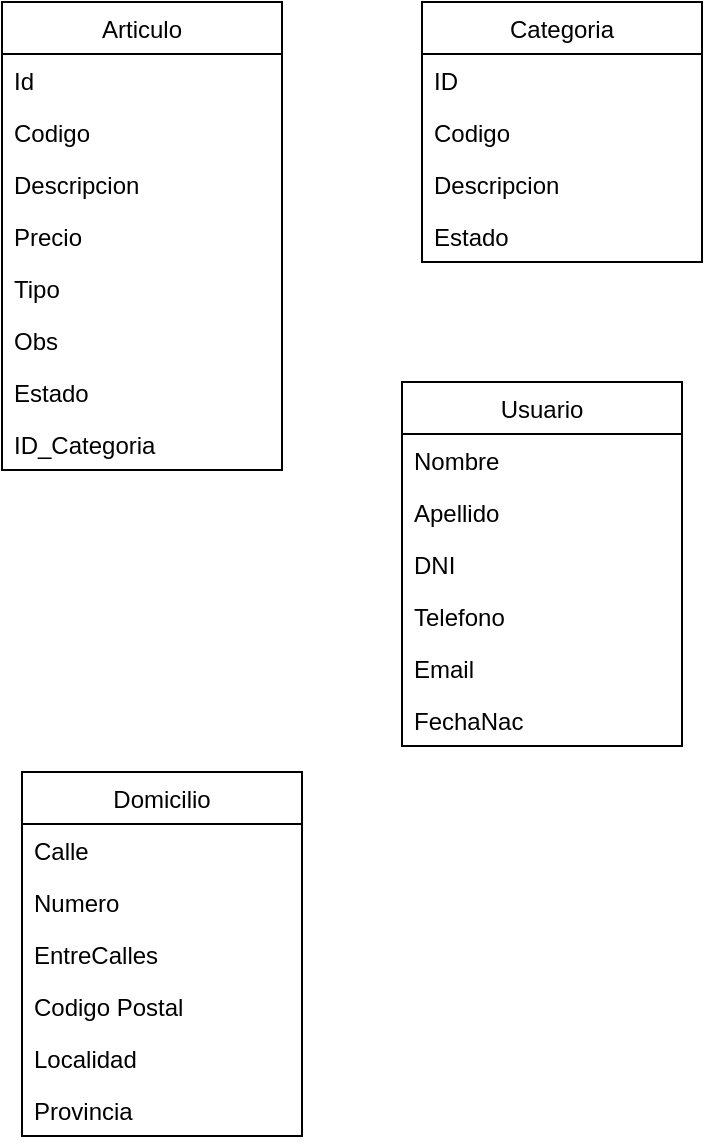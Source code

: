 <mxfile version="18.2.0" type="github">
  <diagram name="Page-1" id="58cdce13-f638-feb5-8d6f-7d28b1aa9fa0">
    <mxGraphModel dx="440" dy="916" grid="1" gridSize="10" guides="1" tooltips="1" connect="1" arrows="1" fold="1" page="1" pageScale="1" pageWidth="1100" pageHeight="850" background="none" math="0" shadow="0">
      <root>
        <mxCell id="0" />
        <mxCell id="1" parent="0" />
        <mxCell id="4r9tOcqemsS-EXLaSC5y-1" value="Articulo" style="swimlane;fontStyle=0;childLayout=stackLayout;horizontal=1;startSize=26;fillColor=none;horizontalStack=0;resizeParent=1;resizeParentMax=0;resizeLast=0;collapsible=1;marginBottom=0;" vertex="1" parent="1">
          <mxGeometry x="400" y="40" width="140" height="234" as="geometry" />
        </mxCell>
        <mxCell id="4r9tOcqemsS-EXLaSC5y-2" value="Id" style="text;strokeColor=none;fillColor=none;align=left;verticalAlign=top;spacingLeft=4;spacingRight=4;overflow=hidden;rotatable=0;points=[[0,0.5],[1,0.5]];portConstraint=eastwest;" vertex="1" parent="4r9tOcqemsS-EXLaSC5y-1">
          <mxGeometry y="26" width="140" height="26" as="geometry" />
        </mxCell>
        <mxCell id="4r9tOcqemsS-EXLaSC5y-3" value="Codigo" style="text;strokeColor=none;fillColor=none;align=left;verticalAlign=top;spacingLeft=4;spacingRight=4;overflow=hidden;rotatable=0;points=[[0,0.5],[1,0.5]];portConstraint=eastwest;" vertex="1" parent="4r9tOcqemsS-EXLaSC5y-1">
          <mxGeometry y="52" width="140" height="26" as="geometry" />
        </mxCell>
        <mxCell id="4r9tOcqemsS-EXLaSC5y-4" value="Descripcion" style="text;strokeColor=none;fillColor=none;align=left;verticalAlign=top;spacingLeft=4;spacingRight=4;overflow=hidden;rotatable=0;points=[[0,0.5],[1,0.5]];portConstraint=eastwest;" vertex="1" parent="4r9tOcqemsS-EXLaSC5y-1">
          <mxGeometry y="78" width="140" height="26" as="geometry" />
        </mxCell>
        <mxCell id="4r9tOcqemsS-EXLaSC5y-13" value="Precio" style="text;strokeColor=none;fillColor=none;align=left;verticalAlign=top;spacingLeft=4;spacingRight=4;overflow=hidden;rotatable=0;points=[[0,0.5],[1,0.5]];portConstraint=eastwest;" vertex="1" parent="4r9tOcqemsS-EXLaSC5y-1">
          <mxGeometry y="104" width="140" height="26" as="geometry" />
        </mxCell>
        <mxCell id="4r9tOcqemsS-EXLaSC5y-14" value="Tipo" style="text;strokeColor=none;fillColor=none;align=left;verticalAlign=top;spacingLeft=4;spacingRight=4;overflow=hidden;rotatable=0;points=[[0,0.5],[1,0.5]];portConstraint=eastwest;" vertex="1" parent="4r9tOcqemsS-EXLaSC5y-1">
          <mxGeometry y="130" width="140" height="26" as="geometry" />
        </mxCell>
        <mxCell id="4r9tOcqemsS-EXLaSC5y-15" value="Obs" style="text;strokeColor=none;fillColor=none;align=left;verticalAlign=top;spacingLeft=4;spacingRight=4;overflow=hidden;rotatable=0;points=[[0,0.5],[1,0.5]];portConstraint=eastwest;" vertex="1" parent="4r9tOcqemsS-EXLaSC5y-1">
          <mxGeometry y="156" width="140" height="26" as="geometry" />
        </mxCell>
        <mxCell id="4r9tOcqemsS-EXLaSC5y-16" value="Estado" style="text;strokeColor=none;fillColor=none;align=left;verticalAlign=top;spacingLeft=4;spacingRight=4;overflow=hidden;rotatable=0;points=[[0,0.5],[1,0.5]];portConstraint=eastwest;" vertex="1" parent="4r9tOcqemsS-EXLaSC5y-1">
          <mxGeometry y="182" width="140" height="26" as="geometry" />
        </mxCell>
        <mxCell id="4r9tOcqemsS-EXLaSC5y-17" value="ID_Categoria" style="text;strokeColor=none;fillColor=none;align=left;verticalAlign=top;spacingLeft=4;spacingRight=4;overflow=hidden;rotatable=0;points=[[0,0.5],[1,0.5]];portConstraint=eastwest;" vertex="1" parent="4r9tOcqemsS-EXLaSC5y-1">
          <mxGeometry y="208" width="140" height="26" as="geometry" />
        </mxCell>
        <mxCell id="4r9tOcqemsS-EXLaSC5y-9" value="Categoria" style="swimlane;fontStyle=0;childLayout=stackLayout;horizontal=1;startSize=26;fillColor=none;horizontalStack=0;resizeParent=1;resizeParentMax=0;resizeLast=0;collapsible=1;marginBottom=0;" vertex="1" parent="1">
          <mxGeometry x="610" y="40" width="140" height="130" as="geometry" />
        </mxCell>
        <mxCell id="4r9tOcqemsS-EXLaSC5y-10" value="ID" style="text;strokeColor=none;fillColor=none;align=left;verticalAlign=top;spacingLeft=4;spacingRight=4;overflow=hidden;rotatable=0;points=[[0,0.5],[1,0.5]];portConstraint=eastwest;" vertex="1" parent="4r9tOcqemsS-EXLaSC5y-9">
          <mxGeometry y="26" width="140" height="26" as="geometry" />
        </mxCell>
        <mxCell id="4r9tOcqemsS-EXLaSC5y-11" value="Codigo" style="text;strokeColor=none;fillColor=none;align=left;verticalAlign=top;spacingLeft=4;spacingRight=4;overflow=hidden;rotatable=0;points=[[0,0.5],[1,0.5]];portConstraint=eastwest;" vertex="1" parent="4r9tOcqemsS-EXLaSC5y-9">
          <mxGeometry y="52" width="140" height="26" as="geometry" />
        </mxCell>
        <mxCell id="4r9tOcqemsS-EXLaSC5y-12" value="Descripcion" style="text;strokeColor=none;fillColor=none;align=left;verticalAlign=top;spacingLeft=4;spacingRight=4;overflow=hidden;rotatable=0;points=[[0,0.5],[1,0.5]];portConstraint=eastwest;" vertex="1" parent="4r9tOcqemsS-EXLaSC5y-9">
          <mxGeometry y="78" width="140" height="26" as="geometry" />
        </mxCell>
        <mxCell id="4r9tOcqemsS-EXLaSC5y-18" value="Estado" style="text;strokeColor=none;fillColor=none;align=left;verticalAlign=top;spacingLeft=4;spacingRight=4;overflow=hidden;rotatable=0;points=[[0,0.5],[1,0.5]];portConstraint=eastwest;" vertex="1" parent="4r9tOcqemsS-EXLaSC5y-9">
          <mxGeometry y="104" width="140" height="26" as="geometry" />
        </mxCell>
        <mxCell id="4r9tOcqemsS-EXLaSC5y-19" value="Usuario" style="swimlane;fontStyle=0;childLayout=stackLayout;horizontal=1;startSize=26;fillColor=none;horizontalStack=0;resizeParent=1;resizeParentMax=0;resizeLast=0;collapsible=1;marginBottom=0;" vertex="1" parent="1">
          <mxGeometry x="600" y="230" width="140" height="182" as="geometry" />
        </mxCell>
        <mxCell id="4r9tOcqemsS-EXLaSC5y-21" value="Nombre" style="text;strokeColor=none;fillColor=none;align=left;verticalAlign=top;spacingLeft=4;spacingRight=4;overflow=hidden;rotatable=0;points=[[0,0.5],[1,0.5]];portConstraint=eastwest;" vertex="1" parent="4r9tOcqemsS-EXLaSC5y-19">
          <mxGeometry y="26" width="140" height="26" as="geometry" />
        </mxCell>
        <mxCell id="4r9tOcqemsS-EXLaSC5y-22" value="Apellido" style="text;strokeColor=none;fillColor=none;align=left;verticalAlign=top;spacingLeft=4;spacingRight=4;overflow=hidden;rotatable=0;points=[[0,0.5],[1,0.5]];portConstraint=eastwest;" vertex="1" parent="4r9tOcqemsS-EXLaSC5y-19">
          <mxGeometry y="52" width="140" height="26" as="geometry" />
        </mxCell>
        <mxCell id="4r9tOcqemsS-EXLaSC5y-23" value="DNI" style="text;strokeColor=none;fillColor=none;align=left;verticalAlign=top;spacingLeft=4;spacingRight=4;overflow=hidden;rotatable=0;points=[[0,0.5],[1,0.5]];portConstraint=eastwest;" vertex="1" parent="4r9tOcqemsS-EXLaSC5y-19">
          <mxGeometry y="78" width="140" height="26" as="geometry" />
        </mxCell>
        <mxCell id="4r9tOcqemsS-EXLaSC5y-27" value="Telefono" style="text;strokeColor=none;fillColor=none;align=left;verticalAlign=top;spacingLeft=4;spacingRight=4;overflow=hidden;rotatable=0;points=[[0,0.5],[1,0.5]];portConstraint=eastwest;" vertex="1" parent="4r9tOcqemsS-EXLaSC5y-19">
          <mxGeometry y="104" width="140" height="26" as="geometry" />
        </mxCell>
        <mxCell id="4r9tOcqemsS-EXLaSC5y-24" value="Email" style="text;strokeColor=none;fillColor=none;align=left;verticalAlign=top;spacingLeft=4;spacingRight=4;overflow=hidden;rotatable=0;points=[[0,0.5],[1,0.5]];portConstraint=eastwest;" vertex="1" parent="4r9tOcqemsS-EXLaSC5y-19">
          <mxGeometry y="130" width="140" height="26" as="geometry" />
        </mxCell>
        <mxCell id="4r9tOcqemsS-EXLaSC5y-25" value="FechaNac" style="text;strokeColor=none;fillColor=none;align=left;verticalAlign=top;spacingLeft=4;spacingRight=4;overflow=hidden;rotatable=0;points=[[0,0.5],[1,0.5]];portConstraint=eastwest;" vertex="1" parent="4r9tOcqemsS-EXLaSC5y-19">
          <mxGeometry y="156" width="140" height="26" as="geometry" />
        </mxCell>
        <mxCell id="4r9tOcqemsS-EXLaSC5y-29" value="Domicilio" style="swimlane;fontStyle=0;childLayout=stackLayout;horizontal=1;startSize=26;fillColor=none;horizontalStack=0;resizeParent=1;resizeParentMax=0;resizeLast=0;collapsible=1;marginBottom=0;" vertex="1" parent="1">
          <mxGeometry x="410" y="425" width="140" height="182" as="geometry" />
        </mxCell>
        <mxCell id="4r9tOcqemsS-EXLaSC5y-30" value="Calle" style="text;strokeColor=none;fillColor=none;align=left;verticalAlign=top;spacingLeft=4;spacingRight=4;overflow=hidden;rotatable=0;points=[[0,0.5],[1,0.5]];portConstraint=eastwest;" vertex="1" parent="4r9tOcqemsS-EXLaSC5y-29">
          <mxGeometry y="26" width="140" height="26" as="geometry" />
        </mxCell>
        <mxCell id="4r9tOcqemsS-EXLaSC5y-31" value="Numero" style="text;strokeColor=none;fillColor=none;align=left;verticalAlign=top;spacingLeft=4;spacingRight=4;overflow=hidden;rotatable=0;points=[[0,0.5],[1,0.5]];portConstraint=eastwest;" vertex="1" parent="4r9tOcqemsS-EXLaSC5y-29">
          <mxGeometry y="52" width="140" height="26" as="geometry" />
        </mxCell>
        <mxCell id="4r9tOcqemsS-EXLaSC5y-32" value="EntreCalles" style="text;strokeColor=none;fillColor=none;align=left;verticalAlign=top;spacingLeft=4;spacingRight=4;overflow=hidden;rotatable=0;points=[[0,0.5],[1,0.5]];portConstraint=eastwest;" vertex="1" parent="4r9tOcqemsS-EXLaSC5y-29">
          <mxGeometry y="78" width="140" height="26" as="geometry" />
        </mxCell>
        <mxCell id="4r9tOcqemsS-EXLaSC5y-33" value="Codigo Postal" style="text;strokeColor=none;fillColor=none;align=left;verticalAlign=top;spacingLeft=4;spacingRight=4;overflow=hidden;rotatable=0;points=[[0,0.5],[1,0.5]];portConstraint=eastwest;" vertex="1" parent="4r9tOcqemsS-EXLaSC5y-29">
          <mxGeometry y="104" width="140" height="26" as="geometry" />
        </mxCell>
        <mxCell id="4r9tOcqemsS-EXLaSC5y-34" value="Localidad" style="text;strokeColor=none;fillColor=none;align=left;verticalAlign=top;spacingLeft=4;spacingRight=4;overflow=hidden;rotatable=0;points=[[0,0.5],[1,0.5]];portConstraint=eastwest;" vertex="1" parent="4r9tOcqemsS-EXLaSC5y-29">
          <mxGeometry y="130" width="140" height="26" as="geometry" />
        </mxCell>
        <mxCell id="4r9tOcqemsS-EXLaSC5y-35" value="Provincia" style="text;strokeColor=none;fillColor=none;align=left;verticalAlign=top;spacingLeft=4;spacingRight=4;overflow=hidden;rotatable=0;points=[[0,0.5],[1,0.5]];portConstraint=eastwest;" vertex="1" parent="4r9tOcqemsS-EXLaSC5y-29">
          <mxGeometry y="156" width="140" height="26" as="geometry" />
        </mxCell>
      </root>
    </mxGraphModel>
  </diagram>
</mxfile>
